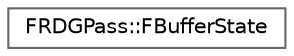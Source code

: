 digraph "Graphical Class Hierarchy"
{
 // INTERACTIVE_SVG=YES
 // LATEX_PDF_SIZE
  bgcolor="transparent";
  edge [fontname=Helvetica,fontsize=10,labelfontname=Helvetica,labelfontsize=10];
  node [fontname=Helvetica,fontsize=10,shape=box,height=0.2,width=0.4];
  rankdir="LR";
  Node0 [id="Node000000",label="FRDGPass::FBufferState",height=0.2,width=0.4,color="grey40", fillcolor="white", style="filled",URL="$d3/d77/structFRDGPass_1_1FBufferState.html",tooltip=" "];
}
